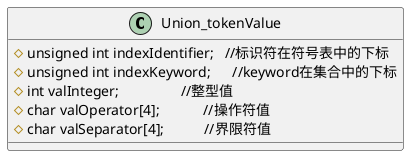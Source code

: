 @startuml

class Union_tokenValue {
    #unsigned int indexIdentifier;   //标识符在符号表中的下标
    #unsigned int indexKeyword;      //keyword在集合中的下标
    #int valInteger;                 //整型值
    #char valOperator[4];            //操作符值
    #char valSeparator[4];           //界限符值
}

@enduml